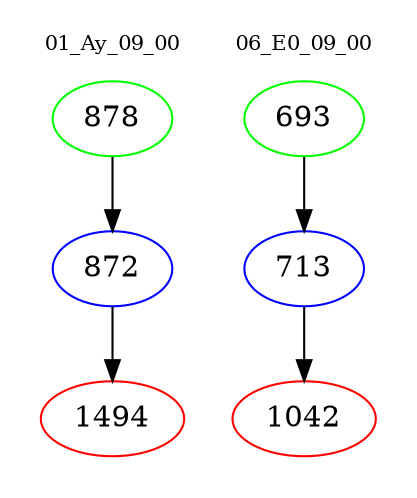 digraph{
subgraph cluster_0 {
color = white
label = "01_Ay_09_00";
fontsize=10;
T0_878 [label="878", color="green"]
T0_878 -> T0_872 [color="black"]
T0_872 [label="872", color="blue"]
T0_872 -> T0_1494 [color="black"]
T0_1494 [label="1494", color="red"]
}
subgraph cluster_1 {
color = white
label = "06_E0_09_00";
fontsize=10;
T1_693 [label="693", color="green"]
T1_693 -> T1_713 [color="black"]
T1_713 [label="713", color="blue"]
T1_713 -> T1_1042 [color="black"]
T1_1042 [label="1042", color="red"]
}
}
